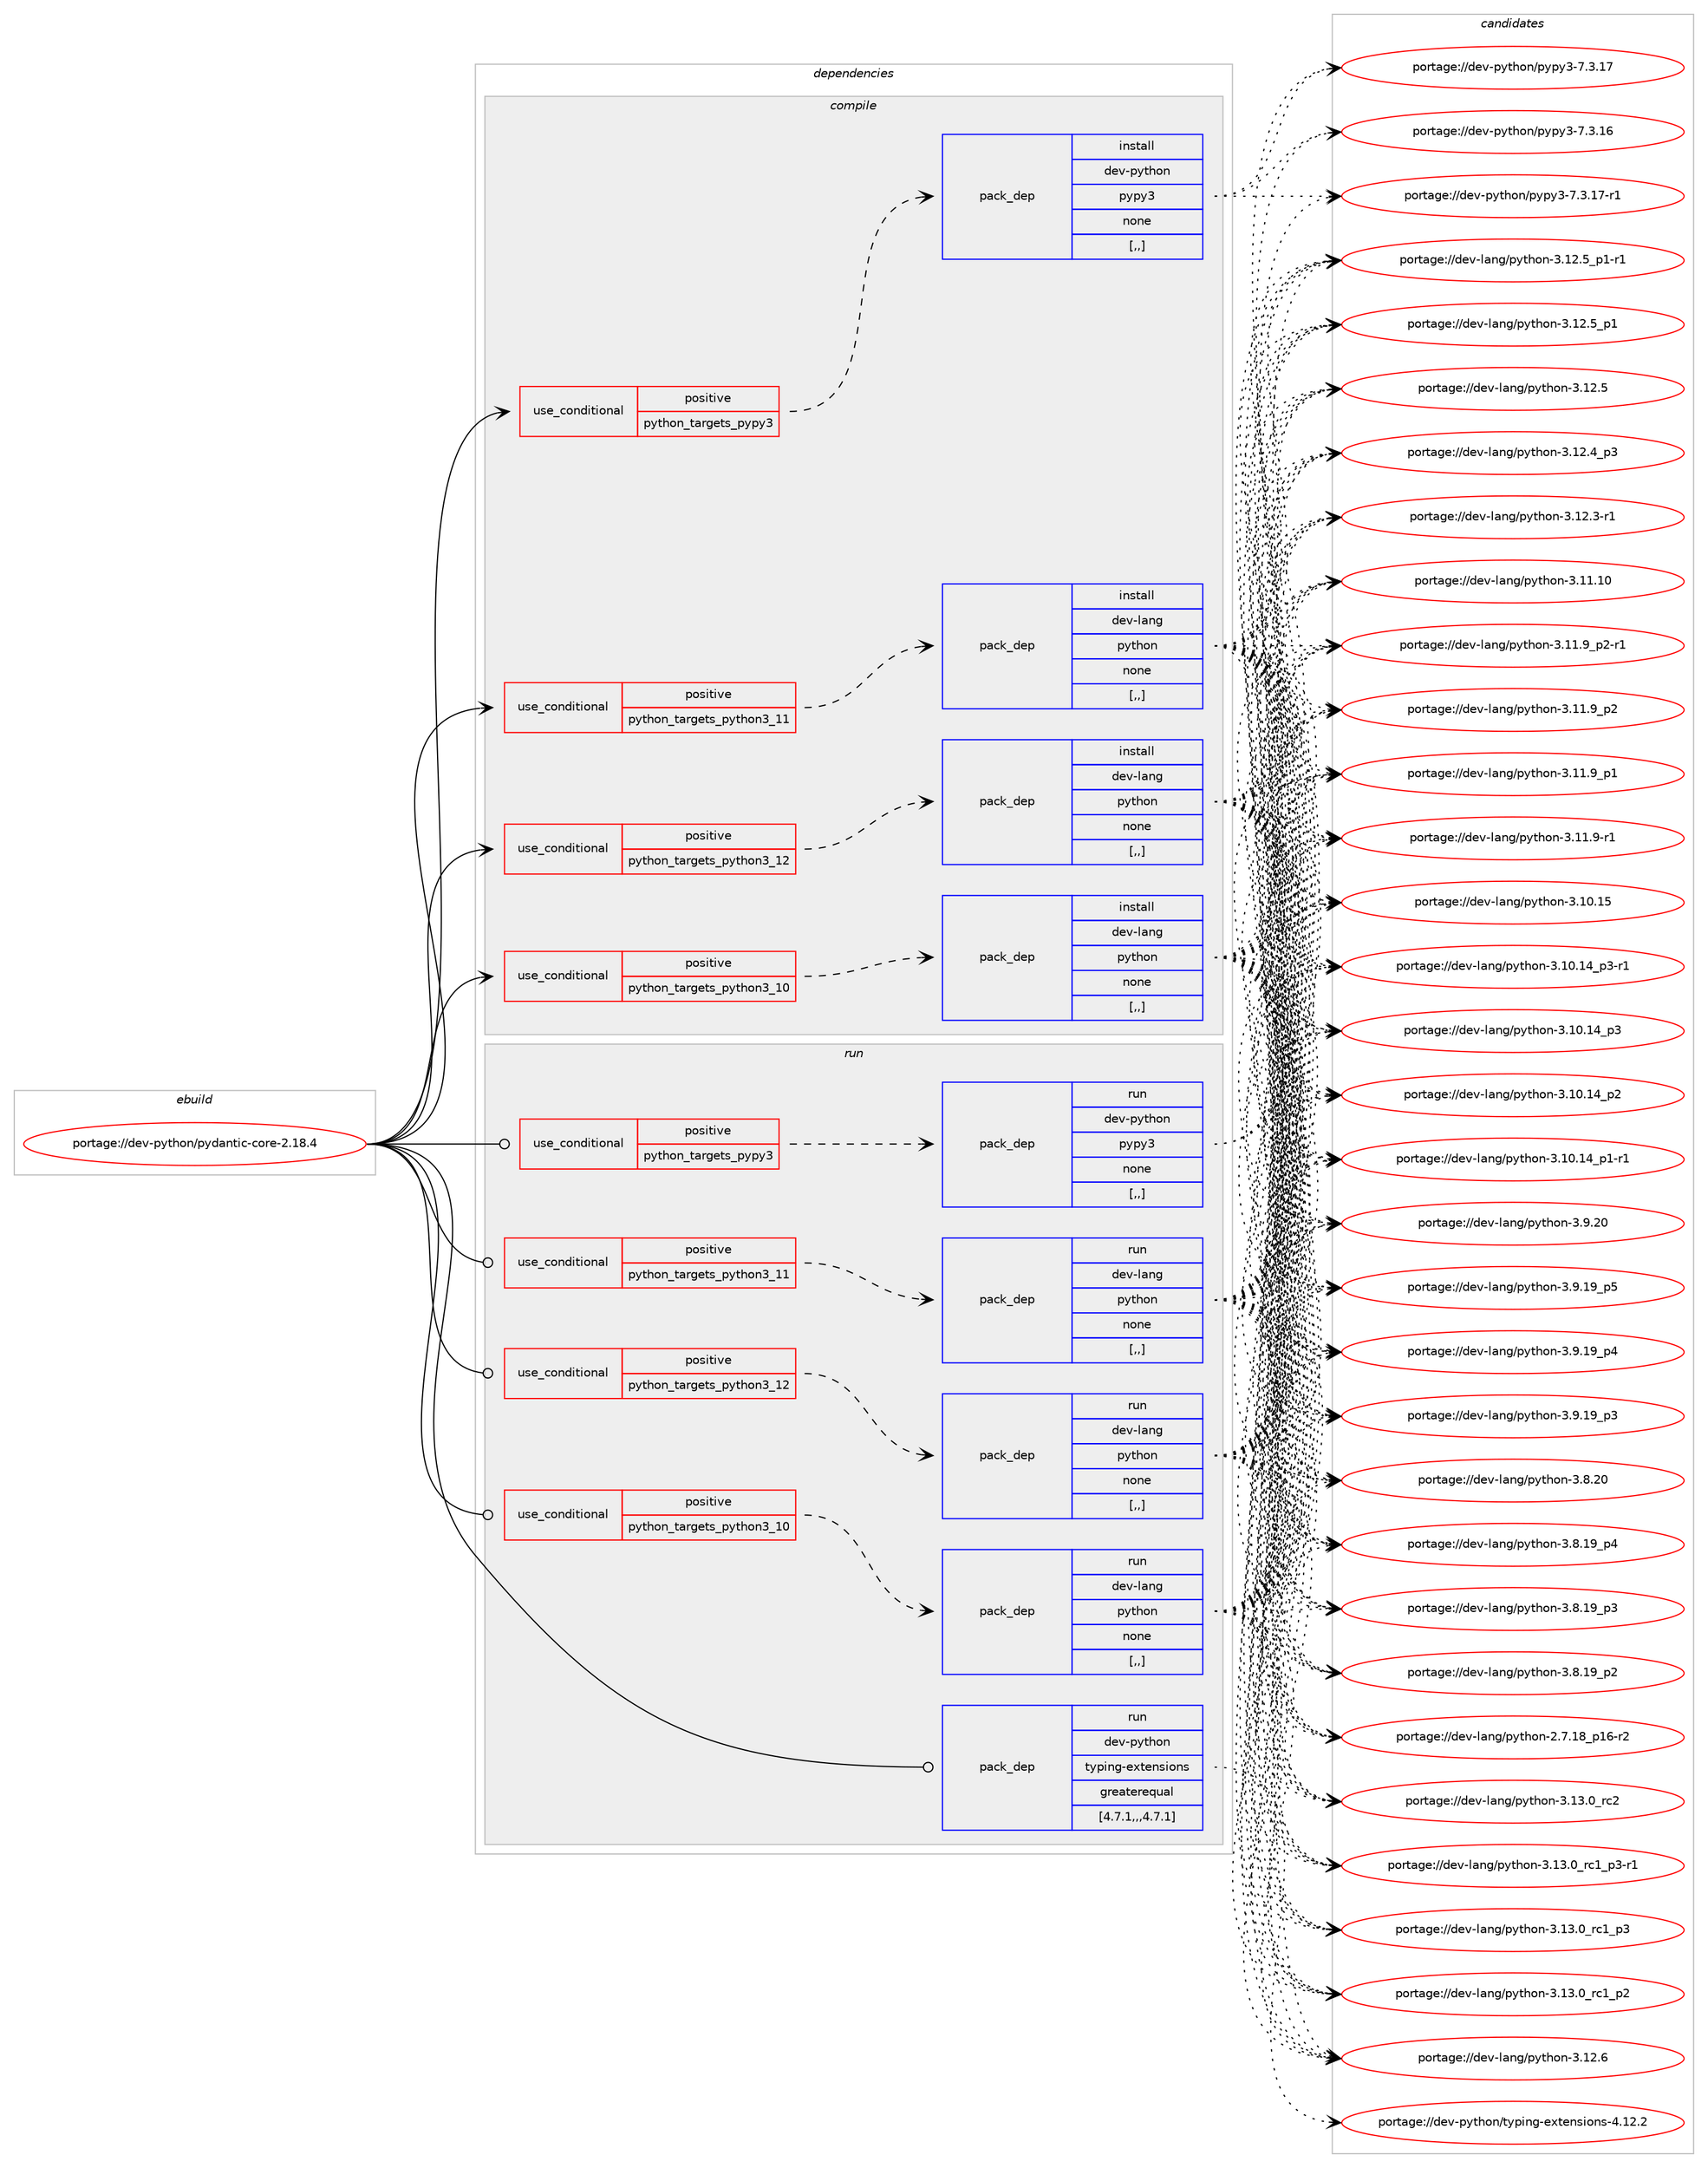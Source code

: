 digraph prolog {

# *************
# Graph options
# *************

newrank=true;
concentrate=true;
compound=true;
graph [rankdir=LR,fontname=Helvetica,fontsize=10,ranksep=1.5];#, ranksep=2.5, nodesep=0.2];
edge  [arrowhead=vee];
node  [fontname=Helvetica,fontsize=10];

# **********
# The ebuild
# **********

subgraph cluster_leftcol {
color=gray;
label=<<i>ebuild</i>>;
id [label="portage://dev-python/pydantic-core-2.18.4", color=red, width=4, href="../dev-python/pydantic-core-2.18.4.svg"];
}

# ****************
# The dependencies
# ****************

subgraph cluster_midcol {
color=gray;
label=<<i>dependencies</i>>;
subgraph cluster_compile {
fillcolor="#eeeeee";
style=filled;
label=<<i>compile</i>>;
subgraph cond167326 {
dependency651186 [label=<<TABLE BORDER="0" CELLBORDER="1" CELLSPACING="0" CELLPADDING="4"><TR><TD ROWSPAN="3" CELLPADDING="10">use_conditional</TD></TR><TR><TD>positive</TD></TR><TR><TD>python_targets_pypy3</TD></TR></TABLE>>, shape=none, color=red];
subgraph pack479039 {
dependency651187 [label=<<TABLE BORDER="0" CELLBORDER="1" CELLSPACING="0" CELLPADDING="4" WIDTH="220"><TR><TD ROWSPAN="6" CELLPADDING="30">pack_dep</TD></TR><TR><TD WIDTH="110">install</TD></TR><TR><TD>dev-python</TD></TR><TR><TD>pypy3</TD></TR><TR><TD>none</TD></TR><TR><TD>[,,]</TD></TR></TABLE>>, shape=none, color=blue];
}
dependency651186:e -> dependency651187:w [weight=20,style="dashed",arrowhead="vee"];
}
id:e -> dependency651186:w [weight=20,style="solid",arrowhead="vee"];
subgraph cond167327 {
dependency651188 [label=<<TABLE BORDER="0" CELLBORDER="1" CELLSPACING="0" CELLPADDING="4"><TR><TD ROWSPAN="3" CELLPADDING="10">use_conditional</TD></TR><TR><TD>positive</TD></TR><TR><TD>python_targets_python3_10</TD></TR></TABLE>>, shape=none, color=red];
subgraph pack479040 {
dependency651189 [label=<<TABLE BORDER="0" CELLBORDER="1" CELLSPACING="0" CELLPADDING="4" WIDTH="220"><TR><TD ROWSPAN="6" CELLPADDING="30">pack_dep</TD></TR><TR><TD WIDTH="110">install</TD></TR><TR><TD>dev-lang</TD></TR><TR><TD>python</TD></TR><TR><TD>none</TD></TR><TR><TD>[,,]</TD></TR></TABLE>>, shape=none, color=blue];
}
dependency651188:e -> dependency651189:w [weight=20,style="dashed",arrowhead="vee"];
}
id:e -> dependency651188:w [weight=20,style="solid",arrowhead="vee"];
subgraph cond167328 {
dependency651190 [label=<<TABLE BORDER="0" CELLBORDER="1" CELLSPACING="0" CELLPADDING="4"><TR><TD ROWSPAN="3" CELLPADDING="10">use_conditional</TD></TR><TR><TD>positive</TD></TR><TR><TD>python_targets_python3_11</TD></TR></TABLE>>, shape=none, color=red];
subgraph pack479041 {
dependency651191 [label=<<TABLE BORDER="0" CELLBORDER="1" CELLSPACING="0" CELLPADDING="4" WIDTH="220"><TR><TD ROWSPAN="6" CELLPADDING="30">pack_dep</TD></TR><TR><TD WIDTH="110">install</TD></TR><TR><TD>dev-lang</TD></TR><TR><TD>python</TD></TR><TR><TD>none</TD></TR><TR><TD>[,,]</TD></TR></TABLE>>, shape=none, color=blue];
}
dependency651190:e -> dependency651191:w [weight=20,style="dashed",arrowhead="vee"];
}
id:e -> dependency651190:w [weight=20,style="solid",arrowhead="vee"];
subgraph cond167329 {
dependency651192 [label=<<TABLE BORDER="0" CELLBORDER="1" CELLSPACING="0" CELLPADDING="4"><TR><TD ROWSPAN="3" CELLPADDING="10">use_conditional</TD></TR><TR><TD>positive</TD></TR><TR><TD>python_targets_python3_12</TD></TR></TABLE>>, shape=none, color=red];
subgraph pack479042 {
dependency651193 [label=<<TABLE BORDER="0" CELLBORDER="1" CELLSPACING="0" CELLPADDING="4" WIDTH="220"><TR><TD ROWSPAN="6" CELLPADDING="30">pack_dep</TD></TR><TR><TD WIDTH="110">install</TD></TR><TR><TD>dev-lang</TD></TR><TR><TD>python</TD></TR><TR><TD>none</TD></TR><TR><TD>[,,]</TD></TR></TABLE>>, shape=none, color=blue];
}
dependency651192:e -> dependency651193:w [weight=20,style="dashed",arrowhead="vee"];
}
id:e -> dependency651192:w [weight=20,style="solid",arrowhead="vee"];
}
subgraph cluster_compileandrun {
fillcolor="#eeeeee";
style=filled;
label=<<i>compile and run</i>>;
}
subgraph cluster_run {
fillcolor="#eeeeee";
style=filled;
label=<<i>run</i>>;
subgraph cond167330 {
dependency651194 [label=<<TABLE BORDER="0" CELLBORDER="1" CELLSPACING="0" CELLPADDING="4"><TR><TD ROWSPAN="3" CELLPADDING="10">use_conditional</TD></TR><TR><TD>positive</TD></TR><TR><TD>python_targets_pypy3</TD></TR></TABLE>>, shape=none, color=red];
subgraph pack479043 {
dependency651195 [label=<<TABLE BORDER="0" CELLBORDER="1" CELLSPACING="0" CELLPADDING="4" WIDTH="220"><TR><TD ROWSPAN="6" CELLPADDING="30">pack_dep</TD></TR><TR><TD WIDTH="110">run</TD></TR><TR><TD>dev-python</TD></TR><TR><TD>pypy3</TD></TR><TR><TD>none</TD></TR><TR><TD>[,,]</TD></TR></TABLE>>, shape=none, color=blue];
}
dependency651194:e -> dependency651195:w [weight=20,style="dashed",arrowhead="vee"];
}
id:e -> dependency651194:w [weight=20,style="solid",arrowhead="odot"];
subgraph cond167331 {
dependency651196 [label=<<TABLE BORDER="0" CELLBORDER="1" CELLSPACING="0" CELLPADDING="4"><TR><TD ROWSPAN="3" CELLPADDING="10">use_conditional</TD></TR><TR><TD>positive</TD></TR><TR><TD>python_targets_python3_10</TD></TR></TABLE>>, shape=none, color=red];
subgraph pack479044 {
dependency651197 [label=<<TABLE BORDER="0" CELLBORDER="1" CELLSPACING="0" CELLPADDING="4" WIDTH="220"><TR><TD ROWSPAN="6" CELLPADDING="30">pack_dep</TD></TR><TR><TD WIDTH="110">run</TD></TR><TR><TD>dev-lang</TD></TR><TR><TD>python</TD></TR><TR><TD>none</TD></TR><TR><TD>[,,]</TD></TR></TABLE>>, shape=none, color=blue];
}
dependency651196:e -> dependency651197:w [weight=20,style="dashed",arrowhead="vee"];
}
id:e -> dependency651196:w [weight=20,style="solid",arrowhead="odot"];
subgraph cond167332 {
dependency651198 [label=<<TABLE BORDER="0" CELLBORDER="1" CELLSPACING="0" CELLPADDING="4"><TR><TD ROWSPAN="3" CELLPADDING="10">use_conditional</TD></TR><TR><TD>positive</TD></TR><TR><TD>python_targets_python3_11</TD></TR></TABLE>>, shape=none, color=red];
subgraph pack479045 {
dependency651199 [label=<<TABLE BORDER="0" CELLBORDER="1" CELLSPACING="0" CELLPADDING="4" WIDTH="220"><TR><TD ROWSPAN="6" CELLPADDING="30">pack_dep</TD></TR><TR><TD WIDTH="110">run</TD></TR><TR><TD>dev-lang</TD></TR><TR><TD>python</TD></TR><TR><TD>none</TD></TR><TR><TD>[,,]</TD></TR></TABLE>>, shape=none, color=blue];
}
dependency651198:e -> dependency651199:w [weight=20,style="dashed",arrowhead="vee"];
}
id:e -> dependency651198:w [weight=20,style="solid",arrowhead="odot"];
subgraph cond167333 {
dependency651200 [label=<<TABLE BORDER="0" CELLBORDER="1" CELLSPACING="0" CELLPADDING="4"><TR><TD ROWSPAN="3" CELLPADDING="10">use_conditional</TD></TR><TR><TD>positive</TD></TR><TR><TD>python_targets_python3_12</TD></TR></TABLE>>, shape=none, color=red];
subgraph pack479046 {
dependency651201 [label=<<TABLE BORDER="0" CELLBORDER="1" CELLSPACING="0" CELLPADDING="4" WIDTH="220"><TR><TD ROWSPAN="6" CELLPADDING="30">pack_dep</TD></TR><TR><TD WIDTH="110">run</TD></TR><TR><TD>dev-lang</TD></TR><TR><TD>python</TD></TR><TR><TD>none</TD></TR><TR><TD>[,,]</TD></TR></TABLE>>, shape=none, color=blue];
}
dependency651200:e -> dependency651201:w [weight=20,style="dashed",arrowhead="vee"];
}
id:e -> dependency651200:w [weight=20,style="solid",arrowhead="odot"];
subgraph pack479047 {
dependency651202 [label=<<TABLE BORDER="0" CELLBORDER="1" CELLSPACING="0" CELLPADDING="4" WIDTH="220"><TR><TD ROWSPAN="6" CELLPADDING="30">pack_dep</TD></TR><TR><TD WIDTH="110">run</TD></TR><TR><TD>dev-python</TD></TR><TR><TD>typing-extensions</TD></TR><TR><TD>greaterequal</TD></TR><TR><TD>[4.7.1,,,4.7.1]</TD></TR></TABLE>>, shape=none, color=blue];
}
id:e -> dependency651202:w [weight=20,style="solid",arrowhead="odot"];
}
}

# **************
# The candidates
# **************

subgraph cluster_choices {
rank=same;
color=gray;
label=<<i>candidates</i>>;

subgraph choice479039 {
color=black;
nodesep=1;
choice100101118451121211161041111104711212111212151455546514649554511449 [label="portage://dev-python/pypy3-7.3.17-r1", color=red, width=4,href="../dev-python/pypy3-7.3.17-r1.svg"];
choice10010111845112121116104111110471121211121215145554651464955 [label="portage://dev-python/pypy3-7.3.17", color=red, width=4,href="../dev-python/pypy3-7.3.17.svg"];
choice10010111845112121116104111110471121211121215145554651464954 [label="portage://dev-python/pypy3-7.3.16", color=red, width=4,href="../dev-python/pypy3-7.3.16.svg"];
dependency651187:e -> choice100101118451121211161041111104711212111212151455546514649554511449:w [style=dotted,weight="100"];
dependency651187:e -> choice10010111845112121116104111110471121211121215145554651464955:w [style=dotted,weight="100"];
dependency651187:e -> choice10010111845112121116104111110471121211121215145554651464954:w [style=dotted,weight="100"];
}
subgraph choice479040 {
color=black;
nodesep=1;
choice10010111845108971101034711212111610411111045514649514648951149950 [label="portage://dev-lang/python-3.13.0_rc2", color=red, width=4,href="../dev-lang/python-3.13.0_rc2.svg"];
choice1001011184510897110103471121211161041111104551464951464895114994995112514511449 [label="portage://dev-lang/python-3.13.0_rc1_p3-r1", color=red, width=4,href="../dev-lang/python-3.13.0_rc1_p3-r1.svg"];
choice100101118451089711010347112121116104111110455146495146489511499499511251 [label="portage://dev-lang/python-3.13.0_rc1_p3", color=red, width=4,href="../dev-lang/python-3.13.0_rc1_p3.svg"];
choice100101118451089711010347112121116104111110455146495146489511499499511250 [label="portage://dev-lang/python-3.13.0_rc1_p2", color=red, width=4,href="../dev-lang/python-3.13.0_rc1_p2.svg"];
choice10010111845108971101034711212111610411111045514649504654 [label="portage://dev-lang/python-3.12.6", color=red, width=4,href="../dev-lang/python-3.12.6.svg"];
choice1001011184510897110103471121211161041111104551464950465395112494511449 [label="portage://dev-lang/python-3.12.5_p1-r1", color=red, width=4,href="../dev-lang/python-3.12.5_p1-r1.svg"];
choice100101118451089711010347112121116104111110455146495046539511249 [label="portage://dev-lang/python-3.12.5_p1", color=red, width=4,href="../dev-lang/python-3.12.5_p1.svg"];
choice10010111845108971101034711212111610411111045514649504653 [label="portage://dev-lang/python-3.12.5", color=red, width=4,href="../dev-lang/python-3.12.5.svg"];
choice100101118451089711010347112121116104111110455146495046529511251 [label="portage://dev-lang/python-3.12.4_p3", color=red, width=4,href="../dev-lang/python-3.12.4_p3.svg"];
choice100101118451089711010347112121116104111110455146495046514511449 [label="portage://dev-lang/python-3.12.3-r1", color=red, width=4,href="../dev-lang/python-3.12.3-r1.svg"];
choice1001011184510897110103471121211161041111104551464949464948 [label="portage://dev-lang/python-3.11.10", color=red, width=4,href="../dev-lang/python-3.11.10.svg"];
choice1001011184510897110103471121211161041111104551464949465795112504511449 [label="portage://dev-lang/python-3.11.9_p2-r1", color=red, width=4,href="../dev-lang/python-3.11.9_p2-r1.svg"];
choice100101118451089711010347112121116104111110455146494946579511250 [label="portage://dev-lang/python-3.11.9_p2", color=red, width=4,href="../dev-lang/python-3.11.9_p2.svg"];
choice100101118451089711010347112121116104111110455146494946579511249 [label="portage://dev-lang/python-3.11.9_p1", color=red, width=4,href="../dev-lang/python-3.11.9_p1.svg"];
choice100101118451089711010347112121116104111110455146494946574511449 [label="portage://dev-lang/python-3.11.9-r1", color=red, width=4,href="../dev-lang/python-3.11.9-r1.svg"];
choice1001011184510897110103471121211161041111104551464948464953 [label="portage://dev-lang/python-3.10.15", color=red, width=4,href="../dev-lang/python-3.10.15.svg"];
choice100101118451089711010347112121116104111110455146494846495295112514511449 [label="portage://dev-lang/python-3.10.14_p3-r1", color=red, width=4,href="../dev-lang/python-3.10.14_p3-r1.svg"];
choice10010111845108971101034711212111610411111045514649484649529511251 [label="portage://dev-lang/python-3.10.14_p3", color=red, width=4,href="../dev-lang/python-3.10.14_p3.svg"];
choice10010111845108971101034711212111610411111045514649484649529511250 [label="portage://dev-lang/python-3.10.14_p2", color=red, width=4,href="../dev-lang/python-3.10.14_p2.svg"];
choice100101118451089711010347112121116104111110455146494846495295112494511449 [label="portage://dev-lang/python-3.10.14_p1-r1", color=red, width=4,href="../dev-lang/python-3.10.14_p1-r1.svg"];
choice10010111845108971101034711212111610411111045514657465048 [label="portage://dev-lang/python-3.9.20", color=red, width=4,href="../dev-lang/python-3.9.20.svg"];
choice100101118451089711010347112121116104111110455146574649579511253 [label="portage://dev-lang/python-3.9.19_p5", color=red, width=4,href="../dev-lang/python-3.9.19_p5.svg"];
choice100101118451089711010347112121116104111110455146574649579511252 [label="portage://dev-lang/python-3.9.19_p4", color=red, width=4,href="../dev-lang/python-3.9.19_p4.svg"];
choice100101118451089711010347112121116104111110455146574649579511251 [label="portage://dev-lang/python-3.9.19_p3", color=red, width=4,href="../dev-lang/python-3.9.19_p3.svg"];
choice10010111845108971101034711212111610411111045514656465048 [label="portage://dev-lang/python-3.8.20", color=red, width=4,href="../dev-lang/python-3.8.20.svg"];
choice100101118451089711010347112121116104111110455146564649579511252 [label="portage://dev-lang/python-3.8.19_p4", color=red, width=4,href="../dev-lang/python-3.8.19_p4.svg"];
choice100101118451089711010347112121116104111110455146564649579511251 [label="portage://dev-lang/python-3.8.19_p3", color=red, width=4,href="../dev-lang/python-3.8.19_p3.svg"];
choice100101118451089711010347112121116104111110455146564649579511250 [label="portage://dev-lang/python-3.8.19_p2", color=red, width=4,href="../dev-lang/python-3.8.19_p2.svg"];
choice100101118451089711010347112121116104111110455046554649569511249544511450 [label="portage://dev-lang/python-2.7.18_p16-r2", color=red, width=4,href="../dev-lang/python-2.7.18_p16-r2.svg"];
dependency651189:e -> choice10010111845108971101034711212111610411111045514649514648951149950:w [style=dotted,weight="100"];
dependency651189:e -> choice1001011184510897110103471121211161041111104551464951464895114994995112514511449:w [style=dotted,weight="100"];
dependency651189:e -> choice100101118451089711010347112121116104111110455146495146489511499499511251:w [style=dotted,weight="100"];
dependency651189:e -> choice100101118451089711010347112121116104111110455146495146489511499499511250:w [style=dotted,weight="100"];
dependency651189:e -> choice10010111845108971101034711212111610411111045514649504654:w [style=dotted,weight="100"];
dependency651189:e -> choice1001011184510897110103471121211161041111104551464950465395112494511449:w [style=dotted,weight="100"];
dependency651189:e -> choice100101118451089711010347112121116104111110455146495046539511249:w [style=dotted,weight="100"];
dependency651189:e -> choice10010111845108971101034711212111610411111045514649504653:w [style=dotted,weight="100"];
dependency651189:e -> choice100101118451089711010347112121116104111110455146495046529511251:w [style=dotted,weight="100"];
dependency651189:e -> choice100101118451089711010347112121116104111110455146495046514511449:w [style=dotted,weight="100"];
dependency651189:e -> choice1001011184510897110103471121211161041111104551464949464948:w [style=dotted,weight="100"];
dependency651189:e -> choice1001011184510897110103471121211161041111104551464949465795112504511449:w [style=dotted,weight="100"];
dependency651189:e -> choice100101118451089711010347112121116104111110455146494946579511250:w [style=dotted,weight="100"];
dependency651189:e -> choice100101118451089711010347112121116104111110455146494946579511249:w [style=dotted,weight="100"];
dependency651189:e -> choice100101118451089711010347112121116104111110455146494946574511449:w [style=dotted,weight="100"];
dependency651189:e -> choice1001011184510897110103471121211161041111104551464948464953:w [style=dotted,weight="100"];
dependency651189:e -> choice100101118451089711010347112121116104111110455146494846495295112514511449:w [style=dotted,weight="100"];
dependency651189:e -> choice10010111845108971101034711212111610411111045514649484649529511251:w [style=dotted,weight="100"];
dependency651189:e -> choice10010111845108971101034711212111610411111045514649484649529511250:w [style=dotted,weight="100"];
dependency651189:e -> choice100101118451089711010347112121116104111110455146494846495295112494511449:w [style=dotted,weight="100"];
dependency651189:e -> choice10010111845108971101034711212111610411111045514657465048:w [style=dotted,weight="100"];
dependency651189:e -> choice100101118451089711010347112121116104111110455146574649579511253:w [style=dotted,weight="100"];
dependency651189:e -> choice100101118451089711010347112121116104111110455146574649579511252:w [style=dotted,weight="100"];
dependency651189:e -> choice100101118451089711010347112121116104111110455146574649579511251:w [style=dotted,weight="100"];
dependency651189:e -> choice10010111845108971101034711212111610411111045514656465048:w [style=dotted,weight="100"];
dependency651189:e -> choice100101118451089711010347112121116104111110455146564649579511252:w [style=dotted,weight="100"];
dependency651189:e -> choice100101118451089711010347112121116104111110455146564649579511251:w [style=dotted,weight="100"];
dependency651189:e -> choice100101118451089711010347112121116104111110455146564649579511250:w [style=dotted,weight="100"];
dependency651189:e -> choice100101118451089711010347112121116104111110455046554649569511249544511450:w [style=dotted,weight="100"];
}
subgraph choice479041 {
color=black;
nodesep=1;
choice10010111845108971101034711212111610411111045514649514648951149950 [label="portage://dev-lang/python-3.13.0_rc2", color=red, width=4,href="../dev-lang/python-3.13.0_rc2.svg"];
choice1001011184510897110103471121211161041111104551464951464895114994995112514511449 [label="portage://dev-lang/python-3.13.0_rc1_p3-r1", color=red, width=4,href="../dev-lang/python-3.13.0_rc1_p3-r1.svg"];
choice100101118451089711010347112121116104111110455146495146489511499499511251 [label="portage://dev-lang/python-3.13.0_rc1_p3", color=red, width=4,href="../dev-lang/python-3.13.0_rc1_p3.svg"];
choice100101118451089711010347112121116104111110455146495146489511499499511250 [label="portage://dev-lang/python-3.13.0_rc1_p2", color=red, width=4,href="../dev-lang/python-3.13.0_rc1_p2.svg"];
choice10010111845108971101034711212111610411111045514649504654 [label="portage://dev-lang/python-3.12.6", color=red, width=4,href="../dev-lang/python-3.12.6.svg"];
choice1001011184510897110103471121211161041111104551464950465395112494511449 [label="portage://dev-lang/python-3.12.5_p1-r1", color=red, width=4,href="../dev-lang/python-3.12.5_p1-r1.svg"];
choice100101118451089711010347112121116104111110455146495046539511249 [label="portage://dev-lang/python-3.12.5_p1", color=red, width=4,href="../dev-lang/python-3.12.5_p1.svg"];
choice10010111845108971101034711212111610411111045514649504653 [label="portage://dev-lang/python-3.12.5", color=red, width=4,href="../dev-lang/python-3.12.5.svg"];
choice100101118451089711010347112121116104111110455146495046529511251 [label="portage://dev-lang/python-3.12.4_p3", color=red, width=4,href="../dev-lang/python-3.12.4_p3.svg"];
choice100101118451089711010347112121116104111110455146495046514511449 [label="portage://dev-lang/python-3.12.3-r1", color=red, width=4,href="../dev-lang/python-3.12.3-r1.svg"];
choice1001011184510897110103471121211161041111104551464949464948 [label="portage://dev-lang/python-3.11.10", color=red, width=4,href="../dev-lang/python-3.11.10.svg"];
choice1001011184510897110103471121211161041111104551464949465795112504511449 [label="portage://dev-lang/python-3.11.9_p2-r1", color=red, width=4,href="../dev-lang/python-3.11.9_p2-r1.svg"];
choice100101118451089711010347112121116104111110455146494946579511250 [label="portage://dev-lang/python-3.11.9_p2", color=red, width=4,href="../dev-lang/python-3.11.9_p2.svg"];
choice100101118451089711010347112121116104111110455146494946579511249 [label="portage://dev-lang/python-3.11.9_p1", color=red, width=4,href="../dev-lang/python-3.11.9_p1.svg"];
choice100101118451089711010347112121116104111110455146494946574511449 [label="portage://dev-lang/python-3.11.9-r1", color=red, width=4,href="../dev-lang/python-3.11.9-r1.svg"];
choice1001011184510897110103471121211161041111104551464948464953 [label="portage://dev-lang/python-3.10.15", color=red, width=4,href="../dev-lang/python-3.10.15.svg"];
choice100101118451089711010347112121116104111110455146494846495295112514511449 [label="portage://dev-lang/python-3.10.14_p3-r1", color=red, width=4,href="../dev-lang/python-3.10.14_p3-r1.svg"];
choice10010111845108971101034711212111610411111045514649484649529511251 [label="portage://dev-lang/python-3.10.14_p3", color=red, width=4,href="../dev-lang/python-3.10.14_p3.svg"];
choice10010111845108971101034711212111610411111045514649484649529511250 [label="portage://dev-lang/python-3.10.14_p2", color=red, width=4,href="../dev-lang/python-3.10.14_p2.svg"];
choice100101118451089711010347112121116104111110455146494846495295112494511449 [label="portage://dev-lang/python-3.10.14_p1-r1", color=red, width=4,href="../dev-lang/python-3.10.14_p1-r1.svg"];
choice10010111845108971101034711212111610411111045514657465048 [label="portage://dev-lang/python-3.9.20", color=red, width=4,href="../dev-lang/python-3.9.20.svg"];
choice100101118451089711010347112121116104111110455146574649579511253 [label="portage://dev-lang/python-3.9.19_p5", color=red, width=4,href="../dev-lang/python-3.9.19_p5.svg"];
choice100101118451089711010347112121116104111110455146574649579511252 [label="portage://dev-lang/python-3.9.19_p4", color=red, width=4,href="../dev-lang/python-3.9.19_p4.svg"];
choice100101118451089711010347112121116104111110455146574649579511251 [label="portage://dev-lang/python-3.9.19_p3", color=red, width=4,href="../dev-lang/python-3.9.19_p3.svg"];
choice10010111845108971101034711212111610411111045514656465048 [label="portage://dev-lang/python-3.8.20", color=red, width=4,href="../dev-lang/python-3.8.20.svg"];
choice100101118451089711010347112121116104111110455146564649579511252 [label="portage://dev-lang/python-3.8.19_p4", color=red, width=4,href="../dev-lang/python-3.8.19_p4.svg"];
choice100101118451089711010347112121116104111110455146564649579511251 [label="portage://dev-lang/python-3.8.19_p3", color=red, width=4,href="../dev-lang/python-3.8.19_p3.svg"];
choice100101118451089711010347112121116104111110455146564649579511250 [label="portage://dev-lang/python-3.8.19_p2", color=red, width=4,href="../dev-lang/python-3.8.19_p2.svg"];
choice100101118451089711010347112121116104111110455046554649569511249544511450 [label="portage://dev-lang/python-2.7.18_p16-r2", color=red, width=4,href="../dev-lang/python-2.7.18_p16-r2.svg"];
dependency651191:e -> choice10010111845108971101034711212111610411111045514649514648951149950:w [style=dotted,weight="100"];
dependency651191:e -> choice1001011184510897110103471121211161041111104551464951464895114994995112514511449:w [style=dotted,weight="100"];
dependency651191:e -> choice100101118451089711010347112121116104111110455146495146489511499499511251:w [style=dotted,weight="100"];
dependency651191:e -> choice100101118451089711010347112121116104111110455146495146489511499499511250:w [style=dotted,weight="100"];
dependency651191:e -> choice10010111845108971101034711212111610411111045514649504654:w [style=dotted,weight="100"];
dependency651191:e -> choice1001011184510897110103471121211161041111104551464950465395112494511449:w [style=dotted,weight="100"];
dependency651191:e -> choice100101118451089711010347112121116104111110455146495046539511249:w [style=dotted,weight="100"];
dependency651191:e -> choice10010111845108971101034711212111610411111045514649504653:w [style=dotted,weight="100"];
dependency651191:e -> choice100101118451089711010347112121116104111110455146495046529511251:w [style=dotted,weight="100"];
dependency651191:e -> choice100101118451089711010347112121116104111110455146495046514511449:w [style=dotted,weight="100"];
dependency651191:e -> choice1001011184510897110103471121211161041111104551464949464948:w [style=dotted,weight="100"];
dependency651191:e -> choice1001011184510897110103471121211161041111104551464949465795112504511449:w [style=dotted,weight="100"];
dependency651191:e -> choice100101118451089711010347112121116104111110455146494946579511250:w [style=dotted,weight="100"];
dependency651191:e -> choice100101118451089711010347112121116104111110455146494946579511249:w [style=dotted,weight="100"];
dependency651191:e -> choice100101118451089711010347112121116104111110455146494946574511449:w [style=dotted,weight="100"];
dependency651191:e -> choice1001011184510897110103471121211161041111104551464948464953:w [style=dotted,weight="100"];
dependency651191:e -> choice100101118451089711010347112121116104111110455146494846495295112514511449:w [style=dotted,weight="100"];
dependency651191:e -> choice10010111845108971101034711212111610411111045514649484649529511251:w [style=dotted,weight="100"];
dependency651191:e -> choice10010111845108971101034711212111610411111045514649484649529511250:w [style=dotted,weight="100"];
dependency651191:e -> choice100101118451089711010347112121116104111110455146494846495295112494511449:w [style=dotted,weight="100"];
dependency651191:e -> choice10010111845108971101034711212111610411111045514657465048:w [style=dotted,weight="100"];
dependency651191:e -> choice100101118451089711010347112121116104111110455146574649579511253:w [style=dotted,weight="100"];
dependency651191:e -> choice100101118451089711010347112121116104111110455146574649579511252:w [style=dotted,weight="100"];
dependency651191:e -> choice100101118451089711010347112121116104111110455146574649579511251:w [style=dotted,weight="100"];
dependency651191:e -> choice10010111845108971101034711212111610411111045514656465048:w [style=dotted,weight="100"];
dependency651191:e -> choice100101118451089711010347112121116104111110455146564649579511252:w [style=dotted,weight="100"];
dependency651191:e -> choice100101118451089711010347112121116104111110455146564649579511251:w [style=dotted,weight="100"];
dependency651191:e -> choice100101118451089711010347112121116104111110455146564649579511250:w [style=dotted,weight="100"];
dependency651191:e -> choice100101118451089711010347112121116104111110455046554649569511249544511450:w [style=dotted,weight="100"];
}
subgraph choice479042 {
color=black;
nodesep=1;
choice10010111845108971101034711212111610411111045514649514648951149950 [label="portage://dev-lang/python-3.13.0_rc2", color=red, width=4,href="../dev-lang/python-3.13.0_rc2.svg"];
choice1001011184510897110103471121211161041111104551464951464895114994995112514511449 [label="portage://dev-lang/python-3.13.0_rc1_p3-r1", color=red, width=4,href="../dev-lang/python-3.13.0_rc1_p3-r1.svg"];
choice100101118451089711010347112121116104111110455146495146489511499499511251 [label="portage://dev-lang/python-3.13.0_rc1_p3", color=red, width=4,href="../dev-lang/python-3.13.0_rc1_p3.svg"];
choice100101118451089711010347112121116104111110455146495146489511499499511250 [label="portage://dev-lang/python-3.13.0_rc1_p2", color=red, width=4,href="../dev-lang/python-3.13.0_rc1_p2.svg"];
choice10010111845108971101034711212111610411111045514649504654 [label="portage://dev-lang/python-3.12.6", color=red, width=4,href="../dev-lang/python-3.12.6.svg"];
choice1001011184510897110103471121211161041111104551464950465395112494511449 [label="portage://dev-lang/python-3.12.5_p1-r1", color=red, width=4,href="../dev-lang/python-3.12.5_p1-r1.svg"];
choice100101118451089711010347112121116104111110455146495046539511249 [label="portage://dev-lang/python-3.12.5_p1", color=red, width=4,href="../dev-lang/python-3.12.5_p1.svg"];
choice10010111845108971101034711212111610411111045514649504653 [label="portage://dev-lang/python-3.12.5", color=red, width=4,href="../dev-lang/python-3.12.5.svg"];
choice100101118451089711010347112121116104111110455146495046529511251 [label="portage://dev-lang/python-3.12.4_p3", color=red, width=4,href="../dev-lang/python-3.12.4_p3.svg"];
choice100101118451089711010347112121116104111110455146495046514511449 [label="portage://dev-lang/python-3.12.3-r1", color=red, width=4,href="../dev-lang/python-3.12.3-r1.svg"];
choice1001011184510897110103471121211161041111104551464949464948 [label="portage://dev-lang/python-3.11.10", color=red, width=4,href="../dev-lang/python-3.11.10.svg"];
choice1001011184510897110103471121211161041111104551464949465795112504511449 [label="portage://dev-lang/python-3.11.9_p2-r1", color=red, width=4,href="../dev-lang/python-3.11.9_p2-r1.svg"];
choice100101118451089711010347112121116104111110455146494946579511250 [label="portage://dev-lang/python-3.11.9_p2", color=red, width=4,href="../dev-lang/python-3.11.9_p2.svg"];
choice100101118451089711010347112121116104111110455146494946579511249 [label="portage://dev-lang/python-3.11.9_p1", color=red, width=4,href="../dev-lang/python-3.11.9_p1.svg"];
choice100101118451089711010347112121116104111110455146494946574511449 [label="portage://dev-lang/python-3.11.9-r1", color=red, width=4,href="../dev-lang/python-3.11.9-r1.svg"];
choice1001011184510897110103471121211161041111104551464948464953 [label="portage://dev-lang/python-3.10.15", color=red, width=4,href="../dev-lang/python-3.10.15.svg"];
choice100101118451089711010347112121116104111110455146494846495295112514511449 [label="portage://dev-lang/python-3.10.14_p3-r1", color=red, width=4,href="../dev-lang/python-3.10.14_p3-r1.svg"];
choice10010111845108971101034711212111610411111045514649484649529511251 [label="portage://dev-lang/python-3.10.14_p3", color=red, width=4,href="../dev-lang/python-3.10.14_p3.svg"];
choice10010111845108971101034711212111610411111045514649484649529511250 [label="portage://dev-lang/python-3.10.14_p2", color=red, width=4,href="../dev-lang/python-3.10.14_p2.svg"];
choice100101118451089711010347112121116104111110455146494846495295112494511449 [label="portage://dev-lang/python-3.10.14_p1-r1", color=red, width=4,href="../dev-lang/python-3.10.14_p1-r1.svg"];
choice10010111845108971101034711212111610411111045514657465048 [label="portage://dev-lang/python-3.9.20", color=red, width=4,href="../dev-lang/python-3.9.20.svg"];
choice100101118451089711010347112121116104111110455146574649579511253 [label="portage://dev-lang/python-3.9.19_p5", color=red, width=4,href="../dev-lang/python-3.9.19_p5.svg"];
choice100101118451089711010347112121116104111110455146574649579511252 [label="portage://dev-lang/python-3.9.19_p4", color=red, width=4,href="../dev-lang/python-3.9.19_p4.svg"];
choice100101118451089711010347112121116104111110455146574649579511251 [label="portage://dev-lang/python-3.9.19_p3", color=red, width=4,href="../dev-lang/python-3.9.19_p3.svg"];
choice10010111845108971101034711212111610411111045514656465048 [label="portage://dev-lang/python-3.8.20", color=red, width=4,href="../dev-lang/python-3.8.20.svg"];
choice100101118451089711010347112121116104111110455146564649579511252 [label="portage://dev-lang/python-3.8.19_p4", color=red, width=4,href="../dev-lang/python-3.8.19_p4.svg"];
choice100101118451089711010347112121116104111110455146564649579511251 [label="portage://dev-lang/python-3.8.19_p3", color=red, width=4,href="../dev-lang/python-3.8.19_p3.svg"];
choice100101118451089711010347112121116104111110455146564649579511250 [label="portage://dev-lang/python-3.8.19_p2", color=red, width=4,href="../dev-lang/python-3.8.19_p2.svg"];
choice100101118451089711010347112121116104111110455046554649569511249544511450 [label="portage://dev-lang/python-2.7.18_p16-r2", color=red, width=4,href="../dev-lang/python-2.7.18_p16-r2.svg"];
dependency651193:e -> choice10010111845108971101034711212111610411111045514649514648951149950:w [style=dotted,weight="100"];
dependency651193:e -> choice1001011184510897110103471121211161041111104551464951464895114994995112514511449:w [style=dotted,weight="100"];
dependency651193:e -> choice100101118451089711010347112121116104111110455146495146489511499499511251:w [style=dotted,weight="100"];
dependency651193:e -> choice100101118451089711010347112121116104111110455146495146489511499499511250:w [style=dotted,weight="100"];
dependency651193:e -> choice10010111845108971101034711212111610411111045514649504654:w [style=dotted,weight="100"];
dependency651193:e -> choice1001011184510897110103471121211161041111104551464950465395112494511449:w [style=dotted,weight="100"];
dependency651193:e -> choice100101118451089711010347112121116104111110455146495046539511249:w [style=dotted,weight="100"];
dependency651193:e -> choice10010111845108971101034711212111610411111045514649504653:w [style=dotted,weight="100"];
dependency651193:e -> choice100101118451089711010347112121116104111110455146495046529511251:w [style=dotted,weight="100"];
dependency651193:e -> choice100101118451089711010347112121116104111110455146495046514511449:w [style=dotted,weight="100"];
dependency651193:e -> choice1001011184510897110103471121211161041111104551464949464948:w [style=dotted,weight="100"];
dependency651193:e -> choice1001011184510897110103471121211161041111104551464949465795112504511449:w [style=dotted,weight="100"];
dependency651193:e -> choice100101118451089711010347112121116104111110455146494946579511250:w [style=dotted,weight="100"];
dependency651193:e -> choice100101118451089711010347112121116104111110455146494946579511249:w [style=dotted,weight="100"];
dependency651193:e -> choice100101118451089711010347112121116104111110455146494946574511449:w [style=dotted,weight="100"];
dependency651193:e -> choice1001011184510897110103471121211161041111104551464948464953:w [style=dotted,weight="100"];
dependency651193:e -> choice100101118451089711010347112121116104111110455146494846495295112514511449:w [style=dotted,weight="100"];
dependency651193:e -> choice10010111845108971101034711212111610411111045514649484649529511251:w [style=dotted,weight="100"];
dependency651193:e -> choice10010111845108971101034711212111610411111045514649484649529511250:w [style=dotted,weight="100"];
dependency651193:e -> choice100101118451089711010347112121116104111110455146494846495295112494511449:w [style=dotted,weight="100"];
dependency651193:e -> choice10010111845108971101034711212111610411111045514657465048:w [style=dotted,weight="100"];
dependency651193:e -> choice100101118451089711010347112121116104111110455146574649579511253:w [style=dotted,weight="100"];
dependency651193:e -> choice100101118451089711010347112121116104111110455146574649579511252:w [style=dotted,weight="100"];
dependency651193:e -> choice100101118451089711010347112121116104111110455146574649579511251:w [style=dotted,weight="100"];
dependency651193:e -> choice10010111845108971101034711212111610411111045514656465048:w [style=dotted,weight="100"];
dependency651193:e -> choice100101118451089711010347112121116104111110455146564649579511252:w [style=dotted,weight="100"];
dependency651193:e -> choice100101118451089711010347112121116104111110455146564649579511251:w [style=dotted,weight="100"];
dependency651193:e -> choice100101118451089711010347112121116104111110455146564649579511250:w [style=dotted,weight="100"];
dependency651193:e -> choice100101118451089711010347112121116104111110455046554649569511249544511450:w [style=dotted,weight="100"];
}
subgraph choice479043 {
color=black;
nodesep=1;
choice100101118451121211161041111104711212111212151455546514649554511449 [label="portage://dev-python/pypy3-7.3.17-r1", color=red, width=4,href="../dev-python/pypy3-7.3.17-r1.svg"];
choice10010111845112121116104111110471121211121215145554651464955 [label="portage://dev-python/pypy3-7.3.17", color=red, width=4,href="../dev-python/pypy3-7.3.17.svg"];
choice10010111845112121116104111110471121211121215145554651464954 [label="portage://dev-python/pypy3-7.3.16", color=red, width=4,href="../dev-python/pypy3-7.3.16.svg"];
dependency651195:e -> choice100101118451121211161041111104711212111212151455546514649554511449:w [style=dotted,weight="100"];
dependency651195:e -> choice10010111845112121116104111110471121211121215145554651464955:w [style=dotted,weight="100"];
dependency651195:e -> choice10010111845112121116104111110471121211121215145554651464954:w [style=dotted,weight="100"];
}
subgraph choice479044 {
color=black;
nodesep=1;
choice10010111845108971101034711212111610411111045514649514648951149950 [label="portage://dev-lang/python-3.13.0_rc2", color=red, width=4,href="../dev-lang/python-3.13.0_rc2.svg"];
choice1001011184510897110103471121211161041111104551464951464895114994995112514511449 [label="portage://dev-lang/python-3.13.0_rc1_p3-r1", color=red, width=4,href="../dev-lang/python-3.13.0_rc1_p3-r1.svg"];
choice100101118451089711010347112121116104111110455146495146489511499499511251 [label="portage://dev-lang/python-3.13.0_rc1_p3", color=red, width=4,href="../dev-lang/python-3.13.0_rc1_p3.svg"];
choice100101118451089711010347112121116104111110455146495146489511499499511250 [label="portage://dev-lang/python-3.13.0_rc1_p2", color=red, width=4,href="../dev-lang/python-3.13.0_rc1_p2.svg"];
choice10010111845108971101034711212111610411111045514649504654 [label="portage://dev-lang/python-3.12.6", color=red, width=4,href="../dev-lang/python-3.12.6.svg"];
choice1001011184510897110103471121211161041111104551464950465395112494511449 [label="portage://dev-lang/python-3.12.5_p1-r1", color=red, width=4,href="../dev-lang/python-3.12.5_p1-r1.svg"];
choice100101118451089711010347112121116104111110455146495046539511249 [label="portage://dev-lang/python-3.12.5_p1", color=red, width=4,href="../dev-lang/python-3.12.5_p1.svg"];
choice10010111845108971101034711212111610411111045514649504653 [label="portage://dev-lang/python-3.12.5", color=red, width=4,href="../dev-lang/python-3.12.5.svg"];
choice100101118451089711010347112121116104111110455146495046529511251 [label="portage://dev-lang/python-3.12.4_p3", color=red, width=4,href="../dev-lang/python-3.12.4_p3.svg"];
choice100101118451089711010347112121116104111110455146495046514511449 [label="portage://dev-lang/python-3.12.3-r1", color=red, width=4,href="../dev-lang/python-3.12.3-r1.svg"];
choice1001011184510897110103471121211161041111104551464949464948 [label="portage://dev-lang/python-3.11.10", color=red, width=4,href="../dev-lang/python-3.11.10.svg"];
choice1001011184510897110103471121211161041111104551464949465795112504511449 [label="portage://dev-lang/python-3.11.9_p2-r1", color=red, width=4,href="../dev-lang/python-3.11.9_p2-r1.svg"];
choice100101118451089711010347112121116104111110455146494946579511250 [label="portage://dev-lang/python-3.11.9_p2", color=red, width=4,href="../dev-lang/python-3.11.9_p2.svg"];
choice100101118451089711010347112121116104111110455146494946579511249 [label="portage://dev-lang/python-3.11.9_p1", color=red, width=4,href="../dev-lang/python-3.11.9_p1.svg"];
choice100101118451089711010347112121116104111110455146494946574511449 [label="portage://dev-lang/python-3.11.9-r1", color=red, width=4,href="../dev-lang/python-3.11.9-r1.svg"];
choice1001011184510897110103471121211161041111104551464948464953 [label="portage://dev-lang/python-3.10.15", color=red, width=4,href="../dev-lang/python-3.10.15.svg"];
choice100101118451089711010347112121116104111110455146494846495295112514511449 [label="portage://dev-lang/python-3.10.14_p3-r1", color=red, width=4,href="../dev-lang/python-3.10.14_p3-r1.svg"];
choice10010111845108971101034711212111610411111045514649484649529511251 [label="portage://dev-lang/python-3.10.14_p3", color=red, width=4,href="../dev-lang/python-3.10.14_p3.svg"];
choice10010111845108971101034711212111610411111045514649484649529511250 [label="portage://dev-lang/python-3.10.14_p2", color=red, width=4,href="../dev-lang/python-3.10.14_p2.svg"];
choice100101118451089711010347112121116104111110455146494846495295112494511449 [label="portage://dev-lang/python-3.10.14_p1-r1", color=red, width=4,href="../dev-lang/python-3.10.14_p1-r1.svg"];
choice10010111845108971101034711212111610411111045514657465048 [label="portage://dev-lang/python-3.9.20", color=red, width=4,href="../dev-lang/python-3.9.20.svg"];
choice100101118451089711010347112121116104111110455146574649579511253 [label="portage://dev-lang/python-3.9.19_p5", color=red, width=4,href="../dev-lang/python-3.9.19_p5.svg"];
choice100101118451089711010347112121116104111110455146574649579511252 [label="portage://dev-lang/python-3.9.19_p4", color=red, width=4,href="../dev-lang/python-3.9.19_p4.svg"];
choice100101118451089711010347112121116104111110455146574649579511251 [label="portage://dev-lang/python-3.9.19_p3", color=red, width=4,href="../dev-lang/python-3.9.19_p3.svg"];
choice10010111845108971101034711212111610411111045514656465048 [label="portage://dev-lang/python-3.8.20", color=red, width=4,href="../dev-lang/python-3.8.20.svg"];
choice100101118451089711010347112121116104111110455146564649579511252 [label="portage://dev-lang/python-3.8.19_p4", color=red, width=4,href="../dev-lang/python-3.8.19_p4.svg"];
choice100101118451089711010347112121116104111110455146564649579511251 [label="portage://dev-lang/python-3.8.19_p3", color=red, width=4,href="../dev-lang/python-3.8.19_p3.svg"];
choice100101118451089711010347112121116104111110455146564649579511250 [label="portage://dev-lang/python-3.8.19_p2", color=red, width=4,href="../dev-lang/python-3.8.19_p2.svg"];
choice100101118451089711010347112121116104111110455046554649569511249544511450 [label="portage://dev-lang/python-2.7.18_p16-r2", color=red, width=4,href="../dev-lang/python-2.7.18_p16-r2.svg"];
dependency651197:e -> choice10010111845108971101034711212111610411111045514649514648951149950:w [style=dotted,weight="100"];
dependency651197:e -> choice1001011184510897110103471121211161041111104551464951464895114994995112514511449:w [style=dotted,weight="100"];
dependency651197:e -> choice100101118451089711010347112121116104111110455146495146489511499499511251:w [style=dotted,weight="100"];
dependency651197:e -> choice100101118451089711010347112121116104111110455146495146489511499499511250:w [style=dotted,weight="100"];
dependency651197:e -> choice10010111845108971101034711212111610411111045514649504654:w [style=dotted,weight="100"];
dependency651197:e -> choice1001011184510897110103471121211161041111104551464950465395112494511449:w [style=dotted,weight="100"];
dependency651197:e -> choice100101118451089711010347112121116104111110455146495046539511249:w [style=dotted,weight="100"];
dependency651197:e -> choice10010111845108971101034711212111610411111045514649504653:w [style=dotted,weight="100"];
dependency651197:e -> choice100101118451089711010347112121116104111110455146495046529511251:w [style=dotted,weight="100"];
dependency651197:e -> choice100101118451089711010347112121116104111110455146495046514511449:w [style=dotted,weight="100"];
dependency651197:e -> choice1001011184510897110103471121211161041111104551464949464948:w [style=dotted,weight="100"];
dependency651197:e -> choice1001011184510897110103471121211161041111104551464949465795112504511449:w [style=dotted,weight="100"];
dependency651197:e -> choice100101118451089711010347112121116104111110455146494946579511250:w [style=dotted,weight="100"];
dependency651197:e -> choice100101118451089711010347112121116104111110455146494946579511249:w [style=dotted,weight="100"];
dependency651197:e -> choice100101118451089711010347112121116104111110455146494946574511449:w [style=dotted,weight="100"];
dependency651197:e -> choice1001011184510897110103471121211161041111104551464948464953:w [style=dotted,weight="100"];
dependency651197:e -> choice100101118451089711010347112121116104111110455146494846495295112514511449:w [style=dotted,weight="100"];
dependency651197:e -> choice10010111845108971101034711212111610411111045514649484649529511251:w [style=dotted,weight="100"];
dependency651197:e -> choice10010111845108971101034711212111610411111045514649484649529511250:w [style=dotted,weight="100"];
dependency651197:e -> choice100101118451089711010347112121116104111110455146494846495295112494511449:w [style=dotted,weight="100"];
dependency651197:e -> choice10010111845108971101034711212111610411111045514657465048:w [style=dotted,weight="100"];
dependency651197:e -> choice100101118451089711010347112121116104111110455146574649579511253:w [style=dotted,weight="100"];
dependency651197:e -> choice100101118451089711010347112121116104111110455146574649579511252:w [style=dotted,weight="100"];
dependency651197:e -> choice100101118451089711010347112121116104111110455146574649579511251:w [style=dotted,weight="100"];
dependency651197:e -> choice10010111845108971101034711212111610411111045514656465048:w [style=dotted,weight="100"];
dependency651197:e -> choice100101118451089711010347112121116104111110455146564649579511252:w [style=dotted,weight="100"];
dependency651197:e -> choice100101118451089711010347112121116104111110455146564649579511251:w [style=dotted,weight="100"];
dependency651197:e -> choice100101118451089711010347112121116104111110455146564649579511250:w [style=dotted,weight="100"];
dependency651197:e -> choice100101118451089711010347112121116104111110455046554649569511249544511450:w [style=dotted,weight="100"];
}
subgraph choice479045 {
color=black;
nodesep=1;
choice10010111845108971101034711212111610411111045514649514648951149950 [label="portage://dev-lang/python-3.13.0_rc2", color=red, width=4,href="../dev-lang/python-3.13.0_rc2.svg"];
choice1001011184510897110103471121211161041111104551464951464895114994995112514511449 [label="portage://dev-lang/python-3.13.0_rc1_p3-r1", color=red, width=4,href="../dev-lang/python-3.13.0_rc1_p3-r1.svg"];
choice100101118451089711010347112121116104111110455146495146489511499499511251 [label="portage://dev-lang/python-3.13.0_rc1_p3", color=red, width=4,href="../dev-lang/python-3.13.0_rc1_p3.svg"];
choice100101118451089711010347112121116104111110455146495146489511499499511250 [label="portage://dev-lang/python-3.13.0_rc1_p2", color=red, width=4,href="../dev-lang/python-3.13.0_rc1_p2.svg"];
choice10010111845108971101034711212111610411111045514649504654 [label="portage://dev-lang/python-3.12.6", color=red, width=4,href="../dev-lang/python-3.12.6.svg"];
choice1001011184510897110103471121211161041111104551464950465395112494511449 [label="portage://dev-lang/python-3.12.5_p1-r1", color=red, width=4,href="../dev-lang/python-3.12.5_p1-r1.svg"];
choice100101118451089711010347112121116104111110455146495046539511249 [label="portage://dev-lang/python-3.12.5_p1", color=red, width=4,href="../dev-lang/python-3.12.5_p1.svg"];
choice10010111845108971101034711212111610411111045514649504653 [label="portage://dev-lang/python-3.12.5", color=red, width=4,href="../dev-lang/python-3.12.5.svg"];
choice100101118451089711010347112121116104111110455146495046529511251 [label="portage://dev-lang/python-3.12.4_p3", color=red, width=4,href="../dev-lang/python-3.12.4_p3.svg"];
choice100101118451089711010347112121116104111110455146495046514511449 [label="portage://dev-lang/python-3.12.3-r1", color=red, width=4,href="../dev-lang/python-3.12.3-r1.svg"];
choice1001011184510897110103471121211161041111104551464949464948 [label="portage://dev-lang/python-3.11.10", color=red, width=4,href="../dev-lang/python-3.11.10.svg"];
choice1001011184510897110103471121211161041111104551464949465795112504511449 [label="portage://dev-lang/python-3.11.9_p2-r1", color=red, width=4,href="../dev-lang/python-3.11.9_p2-r1.svg"];
choice100101118451089711010347112121116104111110455146494946579511250 [label="portage://dev-lang/python-3.11.9_p2", color=red, width=4,href="../dev-lang/python-3.11.9_p2.svg"];
choice100101118451089711010347112121116104111110455146494946579511249 [label="portage://dev-lang/python-3.11.9_p1", color=red, width=4,href="../dev-lang/python-3.11.9_p1.svg"];
choice100101118451089711010347112121116104111110455146494946574511449 [label="portage://dev-lang/python-3.11.9-r1", color=red, width=4,href="../dev-lang/python-3.11.9-r1.svg"];
choice1001011184510897110103471121211161041111104551464948464953 [label="portage://dev-lang/python-3.10.15", color=red, width=4,href="../dev-lang/python-3.10.15.svg"];
choice100101118451089711010347112121116104111110455146494846495295112514511449 [label="portage://dev-lang/python-3.10.14_p3-r1", color=red, width=4,href="../dev-lang/python-3.10.14_p3-r1.svg"];
choice10010111845108971101034711212111610411111045514649484649529511251 [label="portage://dev-lang/python-3.10.14_p3", color=red, width=4,href="../dev-lang/python-3.10.14_p3.svg"];
choice10010111845108971101034711212111610411111045514649484649529511250 [label="portage://dev-lang/python-3.10.14_p2", color=red, width=4,href="../dev-lang/python-3.10.14_p2.svg"];
choice100101118451089711010347112121116104111110455146494846495295112494511449 [label="portage://dev-lang/python-3.10.14_p1-r1", color=red, width=4,href="../dev-lang/python-3.10.14_p1-r1.svg"];
choice10010111845108971101034711212111610411111045514657465048 [label="portage://dev-lang/python-3.9.20", color=red, width=4,href="../dev-lang/python-3.9.20.svg"];
choice100101118451089711010347112121116104111110455146574649579511253 [label="portage://dev-lang/python-3.9.19_p5", color=red, width=4,href="../dev-lang/python-3.9.19_p5.svg"];
choice100101118451089711010347112121116104111110455146574649579511252 [label="portage://dev-lang/python-3.9.19_p4", color=red, width=4,href="../dev-lang/python-3.9.19_p4.svg"];
choice100101118451089711010347112121116104111110455146574649579511251 [label="portage://dev-lang/python-3.9.19_p3", color=red, width=4,href="../dev-lang/python-3.9.19_p3.svg"];
choice10010111845108971101034711212111610411111045514656465048 [label="portage://dev-lang/python-3.8.20", color=red, width=4,href="../dev-lang/python-3.8.20.svg"];
choice100101118451089711010347112121116104111110455146564649579511252 [label="portage://dev-lang/python-3.8.19_p4", color=red, width=4,href="../dev-lang/python-3.8.19_p4.svg"];
choice100101118451089711010347112121116104111110455146564649579511251 [label="portage://dev-lang/python-3.8.19_p3", color=red, width=4,href="../dev-lang/python-3.8.19_p3.svg"];
choice100101118451089711010347112121116104111110455146564649579511250 [label="portage://dev-lang/python-3.8.19_p2", color=red, width=4,href="../dev-lang/python-3.8.19_p2.svg"];
choice100101118451089711010347112121116104111110455046554649569511249544511450 [label="portage://dev-lang/python-2.7.18_p16-r2", color=red, width=4,href="../dev-lang/python-2.7.18_p16-r2.svg"];
dependency651199:e -> choice10010111845108971101034711212111610411111045514649514648951149950:w [style=dotted,weight="100"];
dependency651199:e -> choice1001011184510897110103471121211161041111104551464951464895114994995112514511449:w [style=dotted,weight="100"];
dependency651199:e -> choice100101118451089711010347112121116104111110455146495146489511499499511251:w [style=dotted,weight="100"];
dependency651199:e -> choice100101118451089711010347112121116104111110455146495146489511499499511250:w [style=dotted,weight="100"];
dependency651199:e -> choice10010111845108971101034711212111610411111045514649504654:w [style=dotted,weight="100"];
dependency651199:e -> choice1001011184510897110103471121211161041111104551464950465395112494511449:w [style=dotted,weight="100"];
dependency651199:e -> choice100101118451089711010347112121116104111110455146495046539511249:w [style=dotted,weight="100"];
dependency651199:e -> choice10010111845108971101034711212111610411111045514649504653:w [style=dotted,weight="100"];
dependency651199:e -> choice100101118451089711010347112121116104111110455146495046529511251:w [style=dotted,weight="100"];
dependency651199:e -> choice100101118451089711010347112121116104111110455146495046514511449:w [style=dotted,weight="100"];
dependency651199:e -> choice1001011184510897110103471121211161041111104551464949464948:w [style=dotted,weight="100"];
dependency651199:e -> choice1001011184510897110103471121211161041111104551464949465795112504511449:w [style=dotted,weight="100"];
dependency651199:e -> choice100101118451089711010347112121116104111110455146494946579511250:w [style=dotted,weight="100"];
dependency651199:e -> choice100101118451089711010347112121116104111110455146494946579511249:w [style=dotted,weight="100"];
dependency651199:e -> choice100101118451089711010347112121116104111110455146494946574511449:w [style=dotted,weight="100"];
dependency651199:e -> choice1001011184510897110103471121211161041111104551464948464953:w [style=dotted,weight="100"];
dependency651199:e -> choice100101118451089711010347112121116104111110455146494846495295112514511449:w [style=dotted,weight="100"];
dependency651199:e -> choice10010111845108971101034711212111610411111045514649484649529511251:w [style=dotted,weight="100"];
dependency651199:e -> choice10010111845108971101034711212111610411111045514649484649529511250:w [style=dotted,weight="100"];
dependency651199:e -> choice100101118451089711010347112121116104111110455146494846495295112494511449:w [style=dotted,weight="100"];
dependency651199:e -> choice10010111845108971101034711212111610411111045514657465048:w [style=dotted,weight="100"];
dependency651199:e -> choice100101118451089711010347112121116104111110455146574649579511253:w [style=dotted,weight="100"];
dependency651199:e -> choice100101118451089711010347112121116104111110455146574649579511252:w [style=dotted,weight="100"];
dependency651199:e -> choice100101118451089711010347112121116104111110455146574649579511251:w [style=dotted,weight="100"];
dependency651199:e -> choice10010111845108971101034711212111610411111045514656465048:w [style=dotted,weight="100"];
dependency651199:e -> choice100101118451089711010347112121116104111110455146564649579511252:w [style=dotted,weight="100"];
dependency651199:e -> choice100101118451089711010347112121116104111110455146564649579511251:w [style=dotted,weight="100"];
dependency651199:e -> choice100101118451089711010347112121116104111110455146564649579511250:w [style=dotted,weight="100"];
dependency651199:e -> choice100101118451089711010347112121116104111110455046554649569511249544511450:w [style=dotted,weight="100"];
}
subgraph choice479046 {
color=black;
nodesep=1;
choice10010111845108971101034711212111610411111045514649514648951149950 [label="portage://dev-lang/python-3.13.0_rc2", color=red, width=4,href="../dev-lang/python-3.13.0_rc2.svg"];
choice1001011184510897110103471121211161041111104551464951464895114994995112514511449 [label="portage://dev-lang/python-3.13.0_rc1_p3-r1", color=red, width=4,href="../dev-lang/python-3.13.0_rc1_p3-r1.svg"];
choice100101118451089711010347112121116104111110455146495146489511499499511251 [label="portage://dev-lang/python-3.13.0_rc1_p3", color=red, width=4,href="../dev-lang/python-3.13.0_rc1_p3.svg"];
choice100101118451089711010347112121116104111110455146495146489511499499511250 [label="portage://dev-lang/python-3.13.0_rc1_p2", color=red, width=4,href="../dev-lang/python-3.13.0_rc1_p2.svg"];
choice10010111845108971101034711212111610411111045514649504654 [label="portage://dev-lang/python-3.12.6", color=red, width=4,href="../dev-lang/python-3.12.6.svg"];
choice1001011184510897110103471121211161041111104551464950465395112494511449 [label="portage://dev-lang/python-3.12.5_p1-r1", color=red, width=4,href="../dev-lang/python-3.12.5_p1-r1.svg"];
choice100101118451089711010347112121116104111110455146495046539511249 [label="portage://dev-lang/python-3.12.5_p1", color=red, width=4,href="../dev-lang/python-3.12.5_p1.svg"];
choice10010111845108971101034711212111610411111045514649504653 [label="portage://dev-lang/python-3.12.5", color=red, width=4,href="../dev-lang/python-3.12.5.svg"];
choice100101118451089711010347112121116104111110455146495046529511251 [label="portage://dev-lang/python-3.12.4_p3", color=red, width=4,href="../dev-lang/python-3.12.4_p3.svg"];
choice100101118451089711010347112121116104111110455146495046514511449 [label="portage://dev-lang/python-3.12.3-r1", color=red, width=4,href="../dev-lang/python-3.12.3-r1.svg"];
choice1001011184510897110103471121211161041111104551464949464948 [label="portage://dev-lang/python-3.11.10", color=red, width=4,href="../dev-lang/python-3.11.10.svg"];
choice1001011184510897110103471121211161041111104551464949465795112504511449 [label="portage://dev-lang/python-3.11.9_p2-r1", color=red, width=4,href="../dev-lang/python-3.11.9_p2-r1.svg"];
choice100101118451089711010347112121116104111110455146494946579511250 [label="portage://dev-lang/python-3.11.9_p2", color=red, width=4,href="../dev-lang/python-3.11.9_p2.svg"];
choice100101118451089711010347112121116104111110455146494946579511249 [label="portage://dev-lang/python-3.11.9_p1", color=red, width=4,href="../dev-lang/python-3.11.9_p1.svg"];
choice100101118451089711010347112121116104111110455146494946574511449 [label="portage://dev-lang/python-3.11.9-r1", color=red, width=4,href="../dev-lang/python-3.11.9-r1.svg"];
choice1001011184510897110103471121211161041111104551464948464953 [label="portage://dev-lang/python-3.10.15", color=red, width=4,href="../dev-lang/python-3.10.15.svg"];
choice100101118451089711010347112121116104111110455146494846495295112514511449 [label="portage://dev-lang/python-3.10.14_p3-r1", color=red, width=4,href="../dev-lang/python-3.10.14_p3-r1.svg"];
choice10010111845108971101034711212111610411111045514649484649529511251 [label="portage://dev-lang/python-3.10.14_p3", color=red, width=4,href="../dev-lang/python-3.10.14_p3.svg"];
choice10010111845108971101034711212111610411111045514649484649529511250 [label="portage://dev-lang/python-3.10.14_p2", color=red, width=4,href="../dev-lang/python-3.10.14_p2.svg"];
choice100101118451089711010347112121116104111110455146494846495295112494511449 [label="portage://dev-lang/python-3.10.14_p1-r1", color=red, width=4,href="../dev-lang/python-3.10.14_p1-r1.svg"];
choice10010111845108971101034711212111610411111045514657465048 [label="portage://dev-lang/python-3.9.20", color=red, width=4,href="../dev-lang/python-3.9.20.svg"];
choice100101118451089711010347112121116104111110455146574649579511253 [label="portage://dev-lang/python-3.9.19_p5", color=red, width=4,href="../dev-lang/python-3.9.19_p5.svg"];
choice100101118451089711010347112121116104111110455146574649579511252 [label="portage://dev-lang/python-3.9.19_p4", color=red, width=4,href="../dev-lang/python-3.9.19_p4.svg"];
choice100101118451089711010347112121116104111110455146574649579511251 [label="portage://dev-lang/python-3.9.19_p3", color=red, width=4,href="../dev-lang/python-3.9.19_p3.svg"];
choice10010111845108971101034711212111610411111045514656465048 [label="portage://dev-lang/python-3.8.20", color=red, width=4,href="../dev-lang/python-3.8.20.svg"];
choice100101118451089711010347112121116104111110455146564649579511252 [label="portage://dev-lang/python-3.8.19_p4", color=red, width=4,href="../dev-lang/python-3.8.19_p4.svg"];
choice100101118451089711010347112121116104111110455146564649579511251 [label="portage://dev-lang/python-3.8.19_p3", color=red, width=4,href="../dev-lang/python-3.8.19_p3.svg"];
choice100101118451089711010347112121116104111110455146564649579511250 [label="portage://dev-lang/python-3.8.19_p2", color=red, width=4,href="../dev-lang/python-3.8.19_p2.svg"];
choice100101118451089711010347112121116104111110455046554649569511249544511450 [label="portage://dev-lang/python-2.7.18_p16-r2", color=red, width=4,href="../dev-lang/python-2.7.18_p16-r2.svg"];
dependency651201:e -> choice10010111845108971101034711212111610411111045514649514648951149950:w [style=dotted,weight="100"];
dependency651201:e -> choice1001011184510897110103471121211161041111104551464951464895114994995112514511449:w [style=dotted,weight="100"];
dependency651201:e -> choice100101118451089711010347112121116104111110455146495146489511499499511251:w [style=dotted,weight="100"];
dependency651201:e -> choice100101118451089711010347112121116104111110455146495146489511499499511250:w [style=dotted,weight="100"];
dependency651201:e -> choice10010111845108971101034711212111610411111045514649504654:w [style=dotted,weight="100"];
dependency651201:e -> choice1001011184510897110103471121211161041111104551464950465395112494511449:w [style=dotted,weight="100"];
dependency651201:e -> choice100101118451089711010347112121116104111110455146495046539511249:w [style=dotted,weight="100"];
dependency651201:e -> choice10010111845108971101034711212111610411111045514649504653:w [style=dotted,weight="100"];
dependency651201:e -> choice100101118451089711010347112121116104111110455146495046529511251:w [style=dotted,weight="100"];
dependency651201:e -> choice100101118451089711010347112121116104111110455146495046514511449:w [style=dotted,weight="100"];
dependency651201:e -> choice1001011184510897110103471121211161041111104551464949464948:w [style=dotted,weight="100"];
dependency651201:e -> choice1001011184510897110103471121211161041111104551464949465795112504511449:w [style=dotted,weight="100"];
dependency651201:e -> choice100101118451089711010347112121116104111110455146494946579511250:w [style=dotted,weight="100"];
dependency651201:e -> choice100101118451089711010347112121116104111110455146494946579511249:w [style=dotted,weight="100"];
dependency651201:e -> choice100101118451089711010347112121116104111110455146494946574511449:w [style=dotted,weight="100"];
dependency651201:e -> choice1001011184510897110103471121211161041111104551464948464953:w [style=dotted,weight="100"];
dependency651201:e -> choice100101118451089711010347112121116104111110455146494846495295112514511449:w [style=dotted,weight="100"];
dependency651201:e -> choice10010111845108971101034711212111610411111045514649484649529511251:w [style=dotted,weight="100"];
dependency651201:e -> choice10010111845108971101034711212111610411111045514649484649529511250:w [style=dotted,weight="100"];
dependency651201:e -> choice100101118451089711010347112121116104111110455146494846495295112494511449:w [style=dotted,weight="100"];
dependency651201:e -> choice10010111845108971101034711212111610411111045514657465048:w [style=dotted,weight="100"];
dependency651201:e -> choice100101118451089711010347112121116104111110455146574649579511253:w [style=dotted,weight="100"];
dependency651201:e -> choice100101118451089711010347112121116104111110455146574649579511252:w [style=dotted,weight="100"];
dependency651201:e -> choice100101118451089711010347112121116104111110455146574649579511251:w [style=dotted,weight="100"];
dependency651201:e -> choice10010111845108971101034711212111610411111045514656465048:w [style=dotted,weight="100"];
dependency651201:e -> choice100101118451089711010347112121116104111110455146564649579511252:w [style=dotted,weight="100"];
dependency651201:e -> choice100101118451089711010347112121116104111110455146564649579511251:w [style=dotted,weight="100"];
dependency651201:e -> choice100101118451089711010347112121116104111110455146564649579511250:w [style=dotted,weight="100"];
dependency651201:e -> choice100101118451089711010347112121116104111110455046554649569511249544511450:w [style=dotted,weight="100"];
}
subgraph choice479047 {
color=black;
nodesep=1;
choice10010111845112121116104111110471161211121051101034510112011610111011510511111011545524649504650 [label="portage://dev-python/typing-extensions-4.12.2", color=red, width=4,href="../dev-python/typing-extensions-4.12.2.svg"];
dependency651202:e -> choice10010111845112121116104111110471161211121051101034510112011610111011510511111011545524649504650:w [style=dotted,weight="100"];
}
}

}
